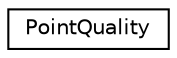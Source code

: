 digraph "Graphical Class Hierarchy"
{
  edge [fontname="Helvetica",fontsize="10",labelfontname="Helvetica",labelfontsize="10"];
  node [fontname="Helvetica",fontsize="10",shape=record];
  rankdir="LR";
  Node0 [label="PointQuality",height=0.2,width=0.4,color="black", fillcolor="white", style="filled",URL="$classPointQuality.html"];
}
